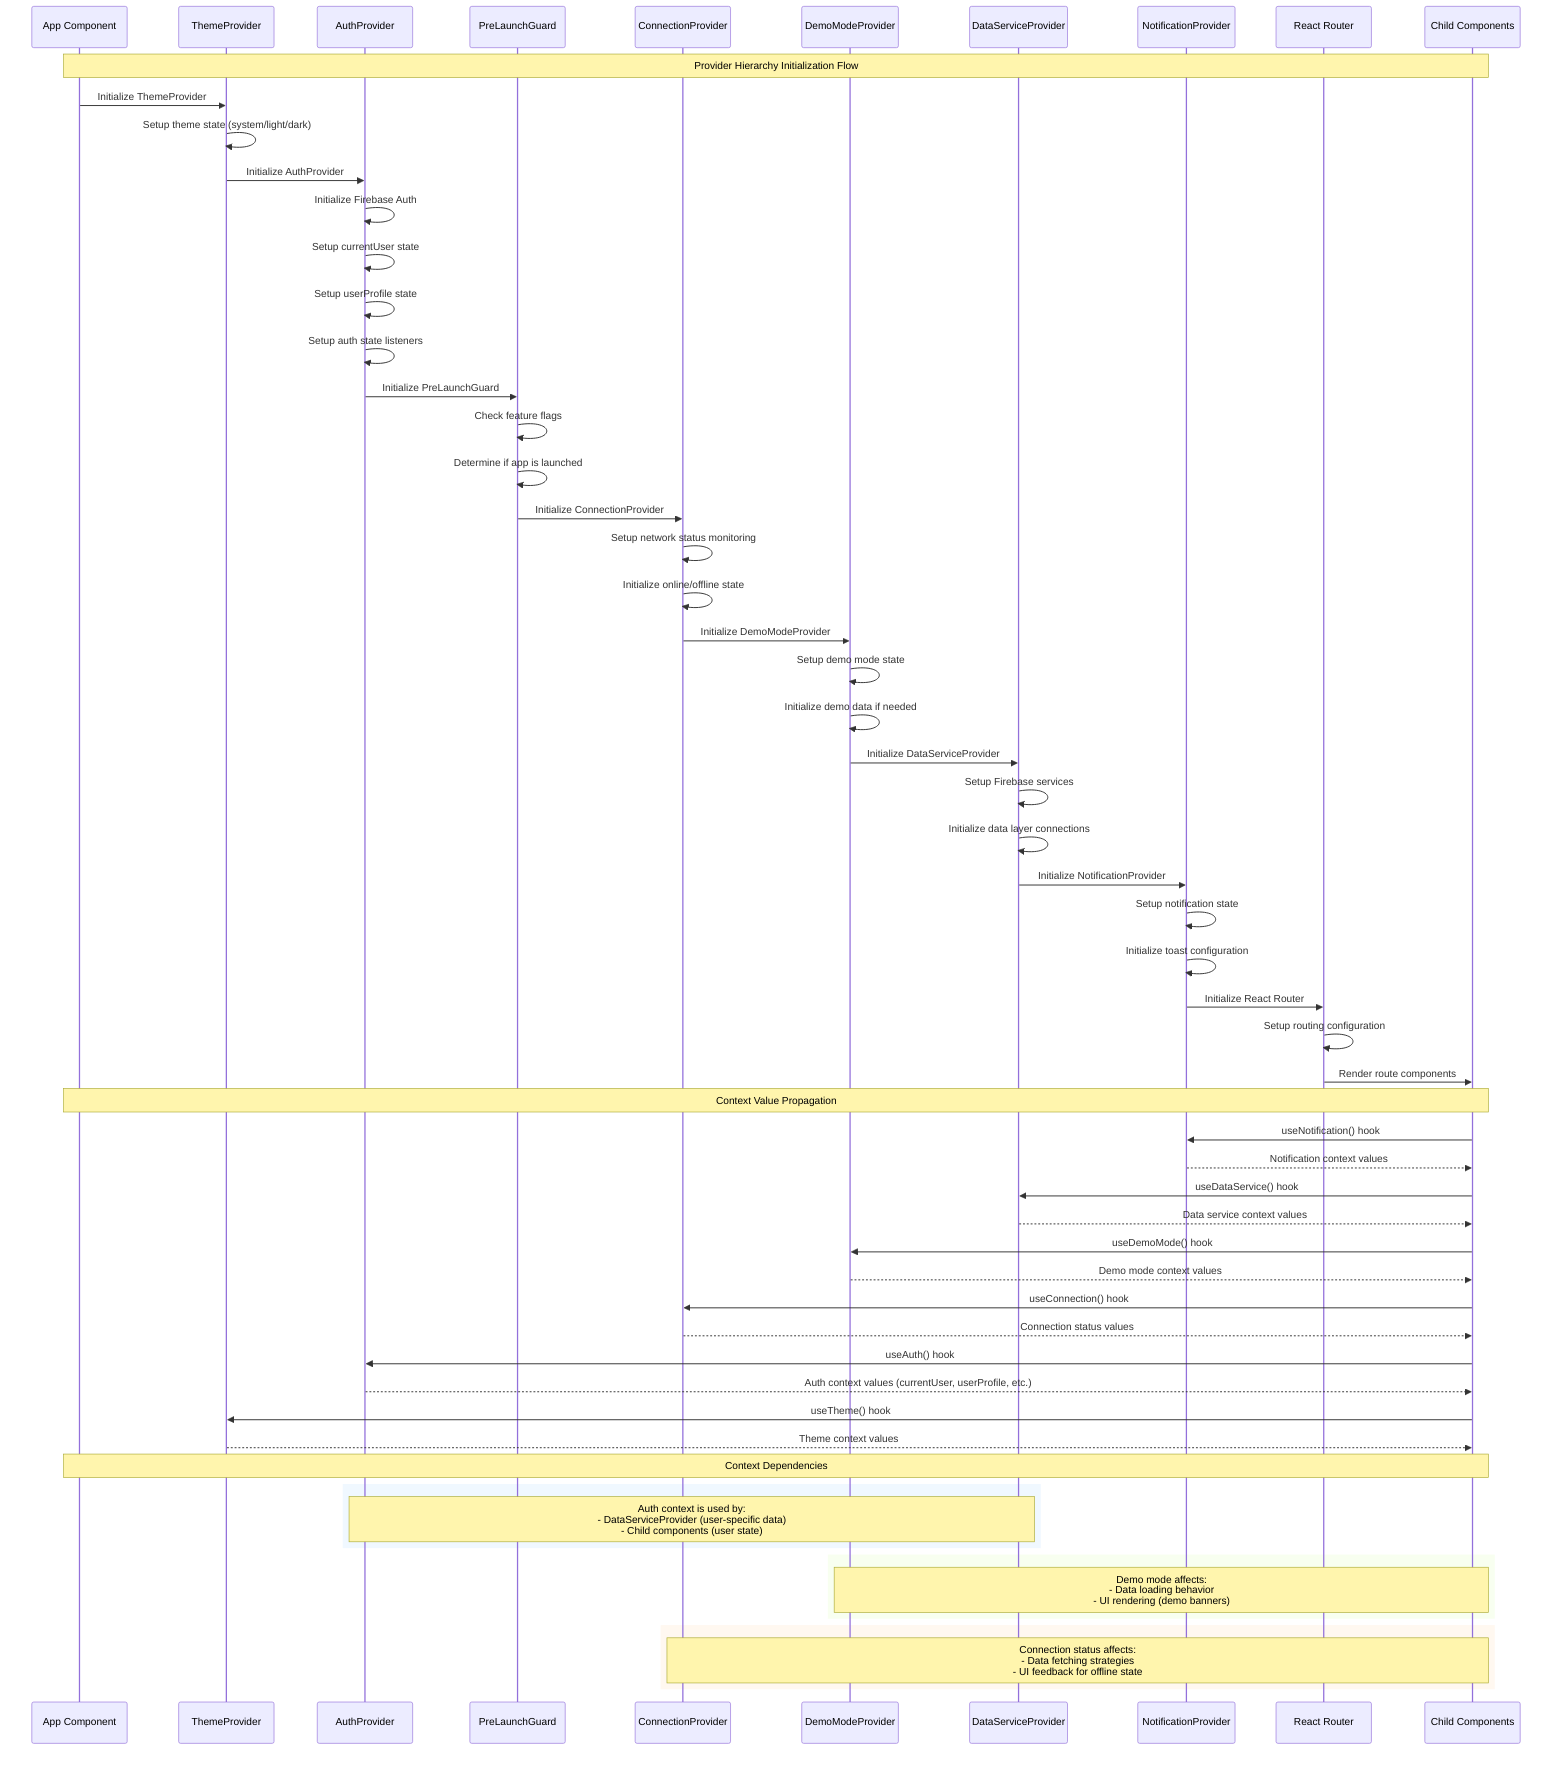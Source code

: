 sequenceDiagram
    participant App as App Component
    participant TP as ThemeProvider
    participant AP as AuthProvider
    participant PLG as PreLaunchGuard
    participant CP as ConnectionProvider
    participant DMP as DemoModeProvider
    participant DSP as DataServiceProvider
    participant NP as NotificationProvider
    participant Router as React Router
    participant Child as Child Components

    Note over App, Child: Provider Hierarchy Initialization Flow

    App->>TP: Initialize ThemeProvider
    TP->>TP: Setup theme state (system/light/dark)
    TP->>AP: Initialize AuthProvider
    
    AP->>AP: Initialize Firebase Auth
    AP->>AP: Setup currentUser state
    AP->>AP: Setup userProfile state
    AP->>AP: Setup auth state listeners
    AP->>PLG: Initialize PreLaunchGuard
    
    PLG->>PLG: Check feature flags
    PLG->>PLG: Determine if app is launched
    PLG->>CP: Initialize ConnectionProvider
    
    CP->>CP: Setup network status monitoring
    CP->>CP: Initialize online/offline state
    CP->>DMP: Initialize DemoModeProvider
    
    DMP->>DMP: Setup demo mode state
    DMP->>DMP: Initialize demo data if needed
    DMP->>DSP: Initialize DataServiceProvider
    
    DSP->>DSP: Setup Firebase services
    DSP->>DSP: Initialize data layer connections
    DSP->>NP: Initialize NotificationProvider
    
    NP->>NP: Setup notification state
    NP->>NP: Initialize toast configuration
    NP->>Router: Initialize React Router
    
    Router->>Router: Setup routing configuration
    Router->>Child: Render route components
    
    Note over App, Child: Context Value Propagation

    Child->>NP: useNotification() hook
    NP-->>Child: Notification context values
    
    Child->>DSP: useDataService() hook  
    DSP-->>Child: Data service context values
    
    Child->>DMP: useDemoMode() hook
    DMP-->>Child: Demo mode context values
    
    Child->>CP: useConnection() hook
    CP-->>Child: Connection status values
    
    Child->>AP: useAuth() hook
    AP-->>Child: Auth context values (currentUser, userProfile, etc.)
    
    Child->>TP: useTheme() hook
    TP-->>Child: Theme context values

    Note over App, Child: Context Dependencies
    
    rect rgb(240, 248, 255)
        Note over AP, DSP: Auth context is used by:<br/>- DataServiceProvider (user-specific data)<br/>- Child components (user state)
    end
    
    rect rgb(248, 255, 240)
        Note over DMP, Child: Demo mode affects:<br/>- Data loading behavior<br/>- UI rendering (demo banners)
    end
    
    rect rgb(255, 248, 240)
        Note over CP, Child: Connection status affects:<br/>- Data fetching strategies<br/>- UI feedback for offline state
    end